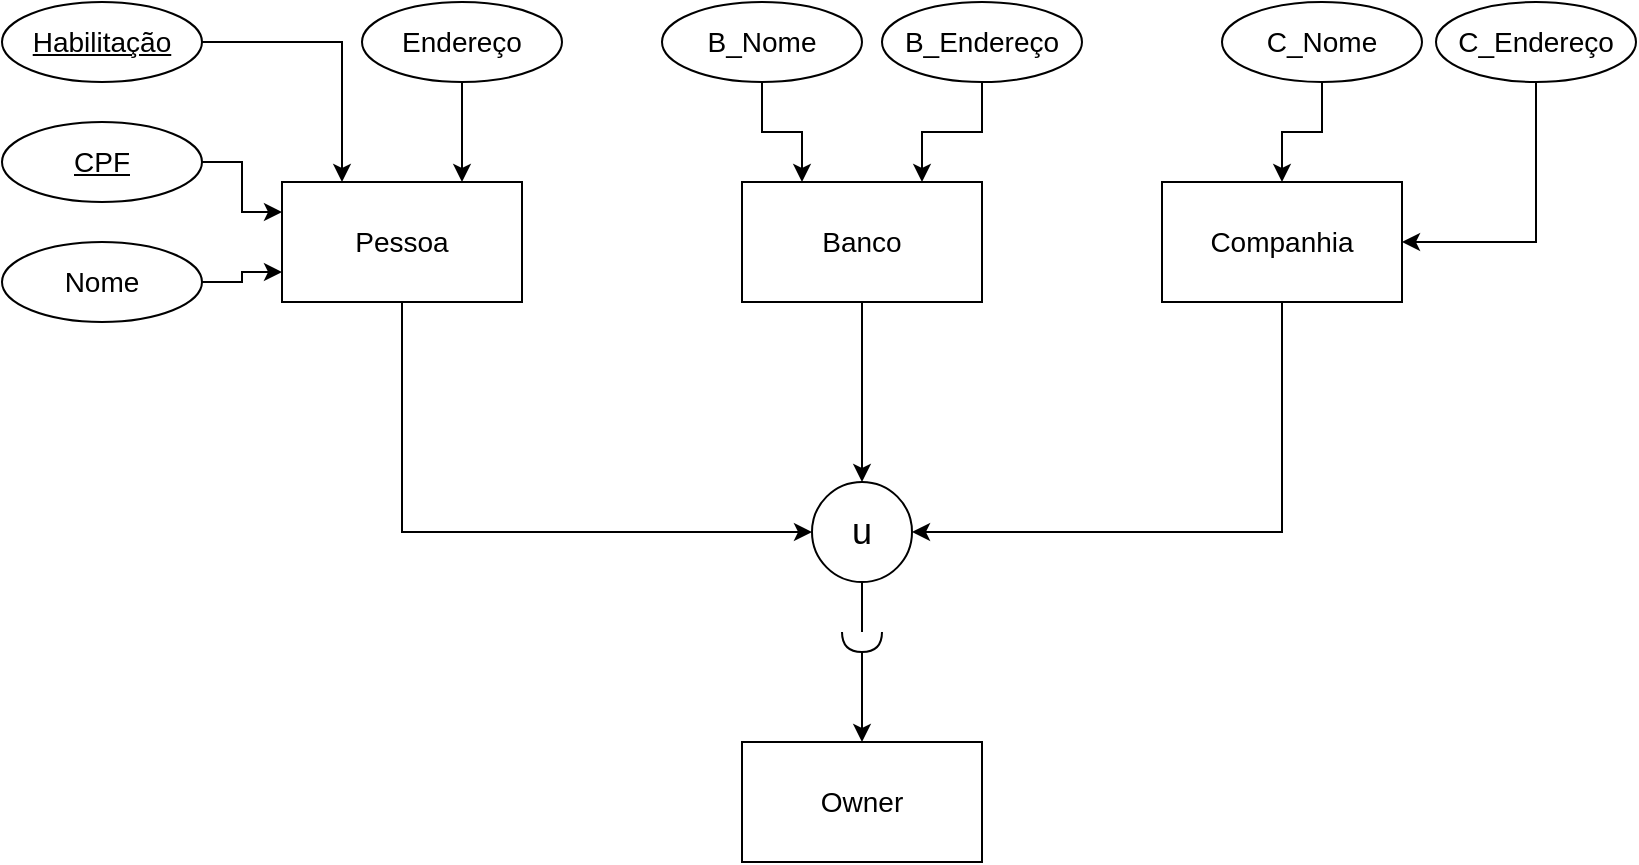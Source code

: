 <mxfile version="20.5.1" type="github">
  <diagram id="ShU12Fto_UBZGwilwEpP" name="Página-1">
    <mxGraphModel dx="1038" dy="547" grid="1" gridSize="10" guides="1" tooltips="1" connect="1" arrows="1" fold="1" page="1" pageScale="1" pageWidth="827" pageHeight="1169" math="0" shadow="0">
      <root>
        <mxCell id="0" />
        <mxCell id="1" parent="0" />
        <mxCell id="K5QxuBdKuT5P1TCcX8Oh-6" style="edgeStyle=orthogonalEdgeStyle;rounded=0;orthogonalLoop=1;jettySize=auto;html=1;entryX=0;entryY=0.5;entryDx=0;entryDy=0;exitX=0.5;exitY=1;exitDx=0;exitDy=0;" edge="1" parent="1" source="K5QxuBdKuT5P1TCcX8Oh-1" target="K5QxuBdKuT5P1TCcX8Oh-4">
          <mxGeometry relative="1" as="geometry" />
        </mxCell>
        <mxCell id="K5QxuBdKuT5P1TCcX8Oh-1" value="Pessoa" style="rounded=0;whiteSpace=wrap;html=1;fontSize=14;" vertex="1" parent="1">
          <mxGeometry x="150" y="160" width="120" height="60" as="geometry" />
        </mxCell>
        <mxCell id="K5QxuBdKuT5P1TCcX8Oh-8" style="edgeStyle=orthogonalEdgeStyle;rounded=0;orthogonalLoop=1;jettySize=auto;html=1;entryX=0.5;entryY=0;entryDx=0;entryDy=0;" edge="1" parent="1" source="K5QxuBdKuT5P1TCcX8Oh-2" target="K5QxuBdKuT5P1TCcX8Oh-4">
          <mxGeometry relative="1" as="geometry" />
        </mxCell>
        <mxCell id="K5QxuBdKuT5P1TCcX8Oh-2" value="Banco" style="rounded=0;whiteSpace=wrap;html=1;fontSize=14;" vertex="1" parent="1">
          <mxGeometry x="380" y="160" width="120" height="60" as="geometry" />
        </mxCell>
        <mxCell id="K5QxuBdKuT5P1TCcX8Oh-7" style="edgeStyle=orthogonalEdgeStyle;rounded=0;orthogonalLoop=1;jettySize=auto;html=1;entryX=1;entryY=0.5;entryDx=0;entryDy=0;exitX=0.5;exitY=1;exitDx=0;exitDy=0;" edge="1" parent="1" source="K5QxuBdKuT5P1TCcX8Oh-3" target="K5QxuBdKuT5P1TCcX8Oh-4">
          <mxGeometry relative="1" as="geometry" />
        </mxCell>
        <mxCell id="K5QxuBdKuT5P1TCcX8Oh-3" value="Companhia" style="rounded=0;whiteSpace=wrap;html=1;fontSize=14;" vertex="1" parent="1">
          <mxGeometry x="590" y="160" width="120" height="60" as="geometry" />
        </mxCell>
        <mxCell id="K5QxuBdKuT5P1TCcX8Oh-42" value="" style="edgeStyle=orthogonalEdgeStyle;rounded=0;orthogonalLoop=1;jettySize=auto;html=1;fontSize=14;startArrow=none;" edge="1" parent="1" source="K5QxuBdKuT5P1TCcX8Oh-44" target="K5QxuBdKuT5P1TCcX8Oh-10">
          <mxGeometry relative="1" as="geometry" />
        </mxCell>
        <mxCell id="K5QxuBdKuT5P1TCcX8Oh-4" value="u" style="ellipse;whiteSpace=wrap;html=1;aspect=fixed;fontSize=18;" vertex="1" parent="1">
          <mxGeometry x="415" y="310" width="50" height="50" as="geometry" />
        </mxCell>
        <mxCell id="K5QxuBdKuT5P1TCcX8Oh-10" value="Owner" style="rounded=0;whiteSpace=wrap;html=1;fontSize=14;" vertex="1" parent="1">
          <mxGeometry x="380" y="440" width="120" height="60" as="geometry" />
        </mxCell>
        <mxCell id="K5QxuBdKuT5P1TCcX8Oh-30" style="edgeStyle=orthogonalEdgeStyle;rounded=0;orthogonalLoop=1;jettySize=auto;html=1;entryX=0;entryY=0.25;entryDx=0;entryDy=0;fontSize=14;" edge="1" parent="1" source="K5QxuBdKuT5P1TCcX8Oh-11" target="K5QxuBdKuT5P1TCcX8Oh-1">
          <mxGeometry relative="1" as="geometry" />
        </mxCell>
        <mxCell id="K5QxuBdKuT5P1TCcX8Oh-11" value="CPF" style="ellipse;whiteSpace=wrap;html=1;align=center;fontStyle=4;fontSize=14;" vertex="1" parent="1">
          <mxGeometry x="10" y="130" width="100" height="40" as="geometry" />
        </mxCell>
        <mxCell id="K5QxuBdKuT5P1TCcX8Oh-29" style="edgeStyle=orthogonalEdgeStyle;rounded=0;orthogonalLoop=1;jettySize=auto;html=1;fontSize=14;entryX=0.25;entryY=0;entryDx=0;entryDy=0;" edge="1" parent="1" source="K5QxuBdKuT5P1TCcX8Oh-12" target="K5QxuBdKuT5P1TCcX8Oh-1">
          <mxGeometry relative="1" as="geometry">
            <mxPoint x="210" y="160" as="targetPoint" />
          </mxGeometry>
        </mxCell>
        <mxCell id="K5QxuBdKuT5P1TCcX8Oh-12" value="Habilitação" style="ellipse;whiteSpace=wrap;html=1;align=center;fontStyle=4;fontSize=14;" vertex="1" parent="1">
          <mxGeometry x="10" y="70" width="100" height="40" as="geometry" />
        </mxCell>
        <mxCell id="K5QxuBdKuT5P1TCcX8Oh-18" value="" style="edgeStyle=orthogonalEdgeStyle;rounded=0;orthogonalLoop=1;jettySize=auto;html=1;fontSize=14;entryX=0;entryY=0.75;entryDx=0;entryDy=0;" edge="1" parent="1" source="K5QxuBdKuT5P1TCcX8Oh-13" target="K5QxuBdKuT5P1TCcX8Oh-1">
          <mxGeometry relative="1" as="geometry" />
        </mxCell>
        <mxCell id="K5QxuBdKuT5P1TCcX8Oh-13" value="Nome" style="ellipse;whiteSpace=wrap;html=1;align=center;fontSize=14;" vertex="1" parent="1">
          <mxGeometry x="10" y="190" width="100" height="40" as="geometry" />
        </mxCell>
        <mxCell id="K5QxuBdKuT5P1TCcX8Oh-23" style="edgeStyle=orthogonalEdgeStyle;rounded=0;orthogonalLoop=1;jettySize=auto;html=1;fontSize=14;entryX=0.75;entryY=0;entryDx=0;entryDy=0;" edge="1" parent="1" source="K5QxuBdKuT5P1TCcX8Oh-16" target="K5QxuBdKuT5P1TCcX8Oh-1">
          <mxGeometry relative="1" as="geometry" />
        </mxCell>
        <mxCell id="K5QxuBdKuT5P1TCcX8Oh-16" value="Endereço" style="ellipse;whiteSpace=wrap;html=1;align=center;fontSize=14;" vertex="1" parent="1">
          <mxGeometry x="190" y="70" width="100" height="40" as="geometry" />
        </mxCell>
        <mxCell id="K5QxuBdKuT5P1TCcX8Oh-34" style="edgeStyle=orthogonalEdgeStyle;rounded=0;orthogonalLoop=1;jettySize=auto;html=1;entryX=0.75;entryY=0;entryDx=0;entryDy=0;fontSize=14;" edge="1" parent="1" source="K5QxuBdKuT5P1TCcX8Oh-17" target="K5QxuBdKuT5P1TCcX8Oh-2">
          <mxGeometry relative="1" as="geometry" />
        </mxCell>
        <mxCell id="K5QxuBdKuT5P1TCcX8Oh-17" value="B_Endereço" style="ellipse;whiteSpace=wrap;html=1;align=center;fontSize=14;" vertex="1" parent="1">
          <mxGeometry x="450" y="70" width="100" height="40" as="geometry" />
        </mxCell>
        <mxCell id="K5QxuBdKuT5P1TCcX8Oh-33" style="edgeStyle=orthogonalEdgeStyle;rounded=0;orthogonalLoop=1;jettySize=auto;html=1;entryX=0.25;entryY=0;entryDx=0;entryDy=0;fontSize=14;" edge="1" parent="1" source="K5QxuBdKuT5P1TCcX8Oh-32" target="K5QxuBdKuT5P1TCcX8Oh-2">
          <mxGeometry relative="1" as="geometry" />
        </mxCell>
        <mxCell id="K5QxuBdKuT5P1TCcX8Oh-32" value="B_Nome" style="ellipse;whiteSpace=wrap;html=1;align=center;fontSize=14;" vertex="1" parent="1">
          <mxGeometry x="340" y="70" width="100" height="40" as="geometry" />
        </mxCell>
        <mxCell id="K5QxuBdKuT5P1TCcX8Oh-38" style="edgeStyle=orthogonalEdgeStyle;rounded=0;orthogonalLoop=1;jettySize=auto;html=1;entryX=1;entryY=0.5;entryDx=0;entryDy=0;fontSize=14;exitX=0.5;exitY=1;exitDx=0;exitDy=0;" edge="1" parent="1" source="K5QxuBdKuT5P1TCcX8Oh-35" target="K5QxuBdKuT5P1TCcX8Oh-3">
          <mxGeometry relative="1" as="geometry" />
        </mxCell>
        <mxCell id="K5QxuBdKuT5P1TCcX8Oh-35" value="C_Endereço" style="ellipse;whiteSpace=wrap;html=1;align=center;fontSize=14;" vertex="1" parent="1">
          <mxGeometry x="727" y="70" width="100" height="40" as="geometry" />
        </mxCell>
        <mxCell id="K5QxuBdKuT5P1TCcX8Oh-37" style="edgeStyle=orthogonalEdgeStyle;rounded=0;orthogonalLoop=1;jettySize=auto;html=1;entryX=0.5;entryY=0;entryDx=0;entryDy=0;fontSize=14;" edge="1" parent="1" source="K5QxuBdKuT5P1TCcX8Oh-36" target="K5QxuBdKuT5P1TCcX8Oh-3">
          <mxGeometry relative="1" as="geometry" />
        </mxCell>
        <mxCell id="K5QxuBdKuT5P1TCcX8Oh-36" value="C_Nome" style="ellipse;whiteSpace=wrap;html=1;align=center;fontSize=14;" vertex="1" parent="1">
          <mxGeometry x="620" y="70" width="100" height="40" as="geometry" />
        </mxCell>
        <mxCell id="K5QxuBdKuT5P1TCcX8Oh-44" value="" style="shape=requiredInterface;html=1;verticalLabelPosition=bottom;sketch=0;fontSize=14;rotation=90;" vertex="1" parent="1">
          <mxGeometry x="435" y="380" width="10" height="20" as="geometry" />
        </mxCell>
        <mxCell id="K5QxuBdKuT5P1TCcX8Oh-45" value="" style="edgeStyle=orthogonalEdgeStyle;rounded=0;orthogonalLoop=1;jettySize=auto;html=1;fontSize=14;endArrow=none;" edge="1" parent="1" source="K5QxuBdKuT5P1TCcX8Oh-4" target="K5QxuBdKuT5P1TCcX8Oh-44">
          <mxGeometry relative="1" as="geometry">
            <mxPoint x="440" y="360" as="sourcePoint" />
            <mxPoint x="440" y="440" as="targetPoint" />
          </mxGeometry>
        </mxCell>
      </root>
    </mxGraphModel>
  </diagram>
</mxfile>
